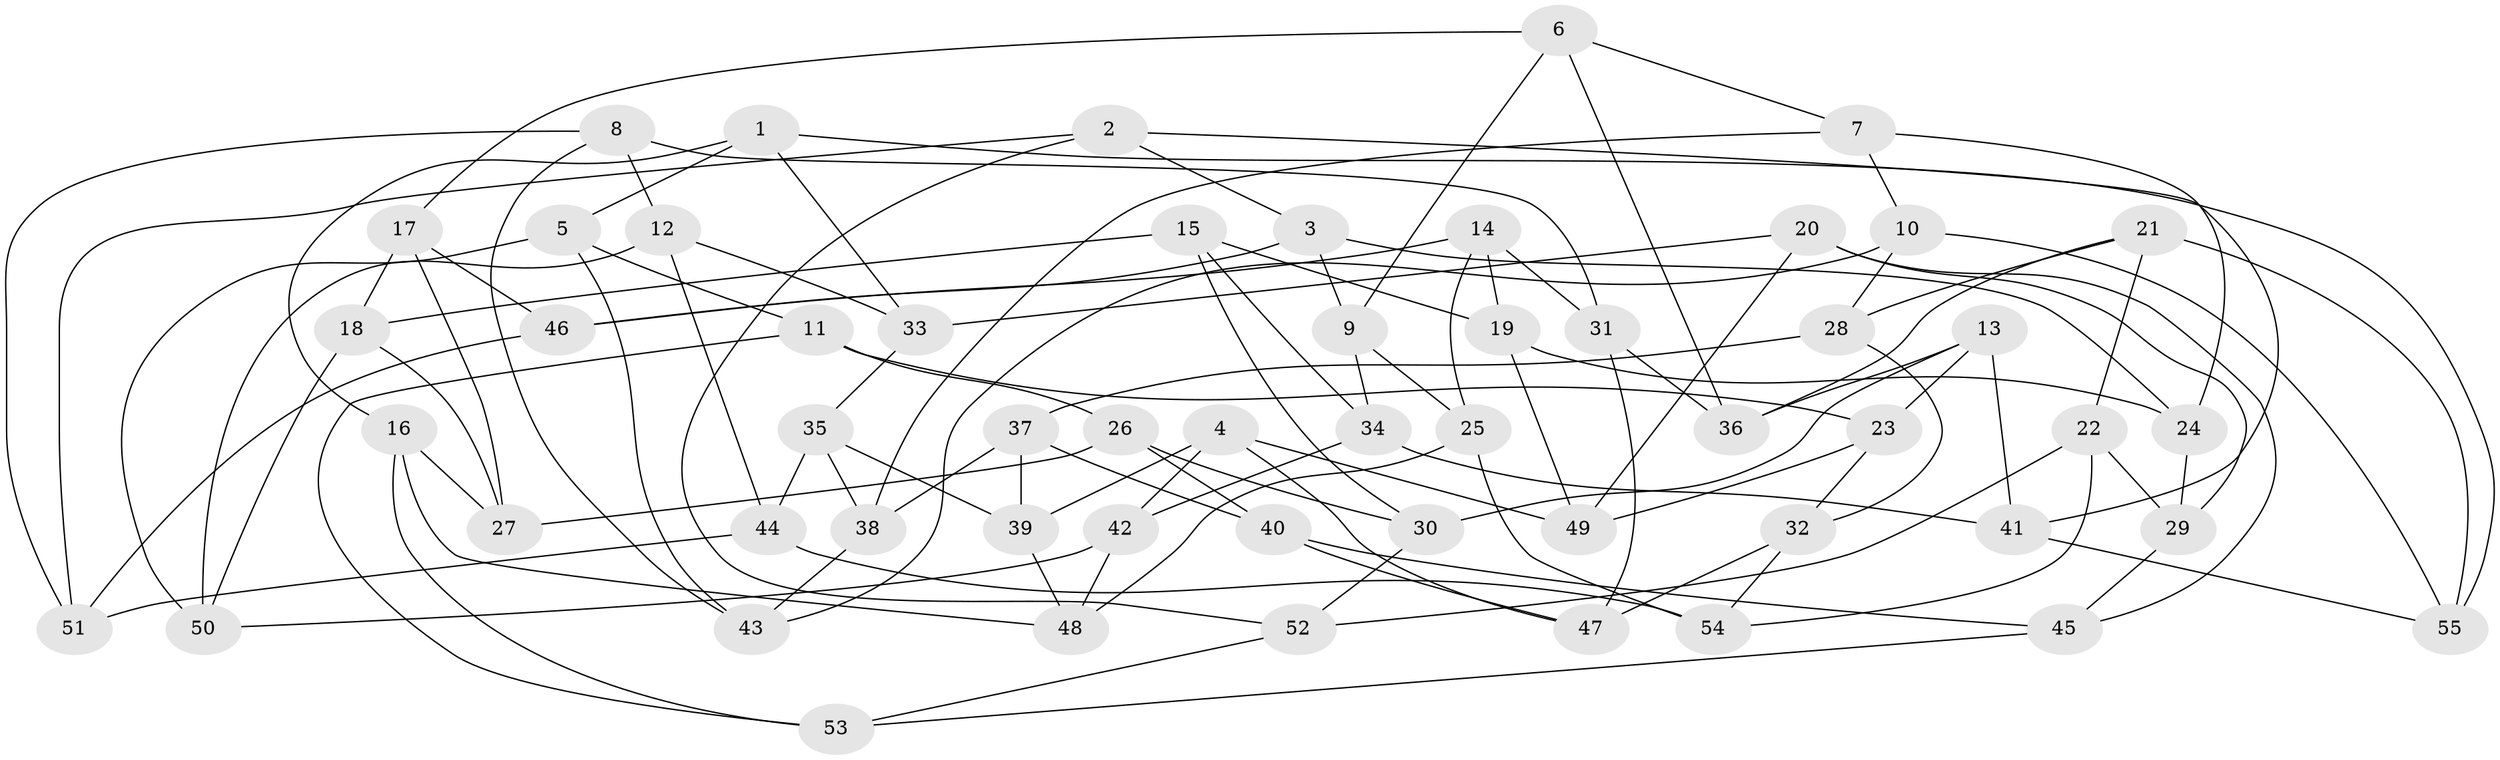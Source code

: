 // Generated by graph-tools (version 1.1) at 2025/26/03/09/25 03:26:54]
// undirected, 55 vertices, 110 edges
graph export_dot {
graph [start="1"]
  node [color=gray90,style=filled];
  1;
  2;
  3;
  4;
  5;
  6;
  7;
  8;
  9;
  10;
  11;
  12;
  13;
  14;
  15;
  16;
  17;
  18;
  19;
  20;
  21;
  22;
  23;
  24;
  25;
  26;
  27;
  28;
  29;
  30;
  31;
  32;
  33;
  34;
  35;
  36;
  37;
  38;
  39;
  40;
  41;
  42;
  43;
  44;
  45;
  46;
  47;
  48;
  49;
  50;
  51;
  52;
  53;
  54;
  55;
  1 -- 33;
  1 -- 5;
  1 -- 55;
  1 -- 16;
  2 -- 51;
  2 -- 52;
  2 -- 3;
  2 -- 41;
  3 -- 24;
  3 -- 46;
  3 -- 9;
  4 -- 47;
  4 -- 42;
  4 -- 49;
  4 -- 39;
  5 -- 11;
  5 -- 43;
  5 -- 50;
  6 -- 9;
  6 -- 17;
  6 -- 36;
  6 -- 7;
  7 -- 38;
  7 -- 10;
  7 -- 24;
  8 -- 12;
  8 -- 31;
  8 -- 51;
  8 -- 43;
  9 -- 34;
  9 -- 25;
  10 -- 28;
  10 -- 43;
  10 -- 55;
  11 -- 26;
  11 -- 23;
  11 -- 53;
  12 -- 44;
  12 -- 33;
  12 -- 50;
  13 -- 30;
  13 -- 23;
  13 -- 36;
  13 -- 41;
  14 -- 46;
  14 -- 31;
  14 -- 25;
  14 -- 19;
  15 -- 34;
  15 -- 19;
  15 -- 30;
  15 -- 18;
  16 -- 53;
  16 -- 48;
  16 -- 27;
  17 -- 27;
  17 -- 18;
  17 -- 46;
  18 -- 50;
  18 -- 27;
  19 -- 24;
  19 -- 49;
  20 -- 33;
  20 -- 49;
  20 -- 29;
  20 -- 45;
  21 -- 28;
  21 -- 22;
  21 -- 36;
  21 -- 55;
  22 -- 52;
  22 -- 54;
  22 -- 29;
  23 -- 32;
  23 -- 49;
  24 -- 29;
  25 -- 48;
  25 -- 54;
  26 -- 30;
  26 -- 40;
  26 -- 27;
  28 -- 37;
  28 -- 32;
  29 -- 45;
  30 -- 52;
  31 -- 36;
  31 -- 47;
  32 -- 47;
  32 -- 54;
  33 -- 35;
  34 -- 41;
  34 -- 42;
  35 -- 38;
  35 -- 39;
  35 -- 44;
  37 -- 39;
  37 -- 38;
  37 -- 40;
  38 -- 43;
  39 -- 48;
  40 -- 45;
  40 -- 47;
  41 -- 55;
  42 -- 48;
  42 -- 50;
  44 -- 51;
  44 -- 54;
  45 -- 53;
  46 -- 51;
  52 -- 53;
}
